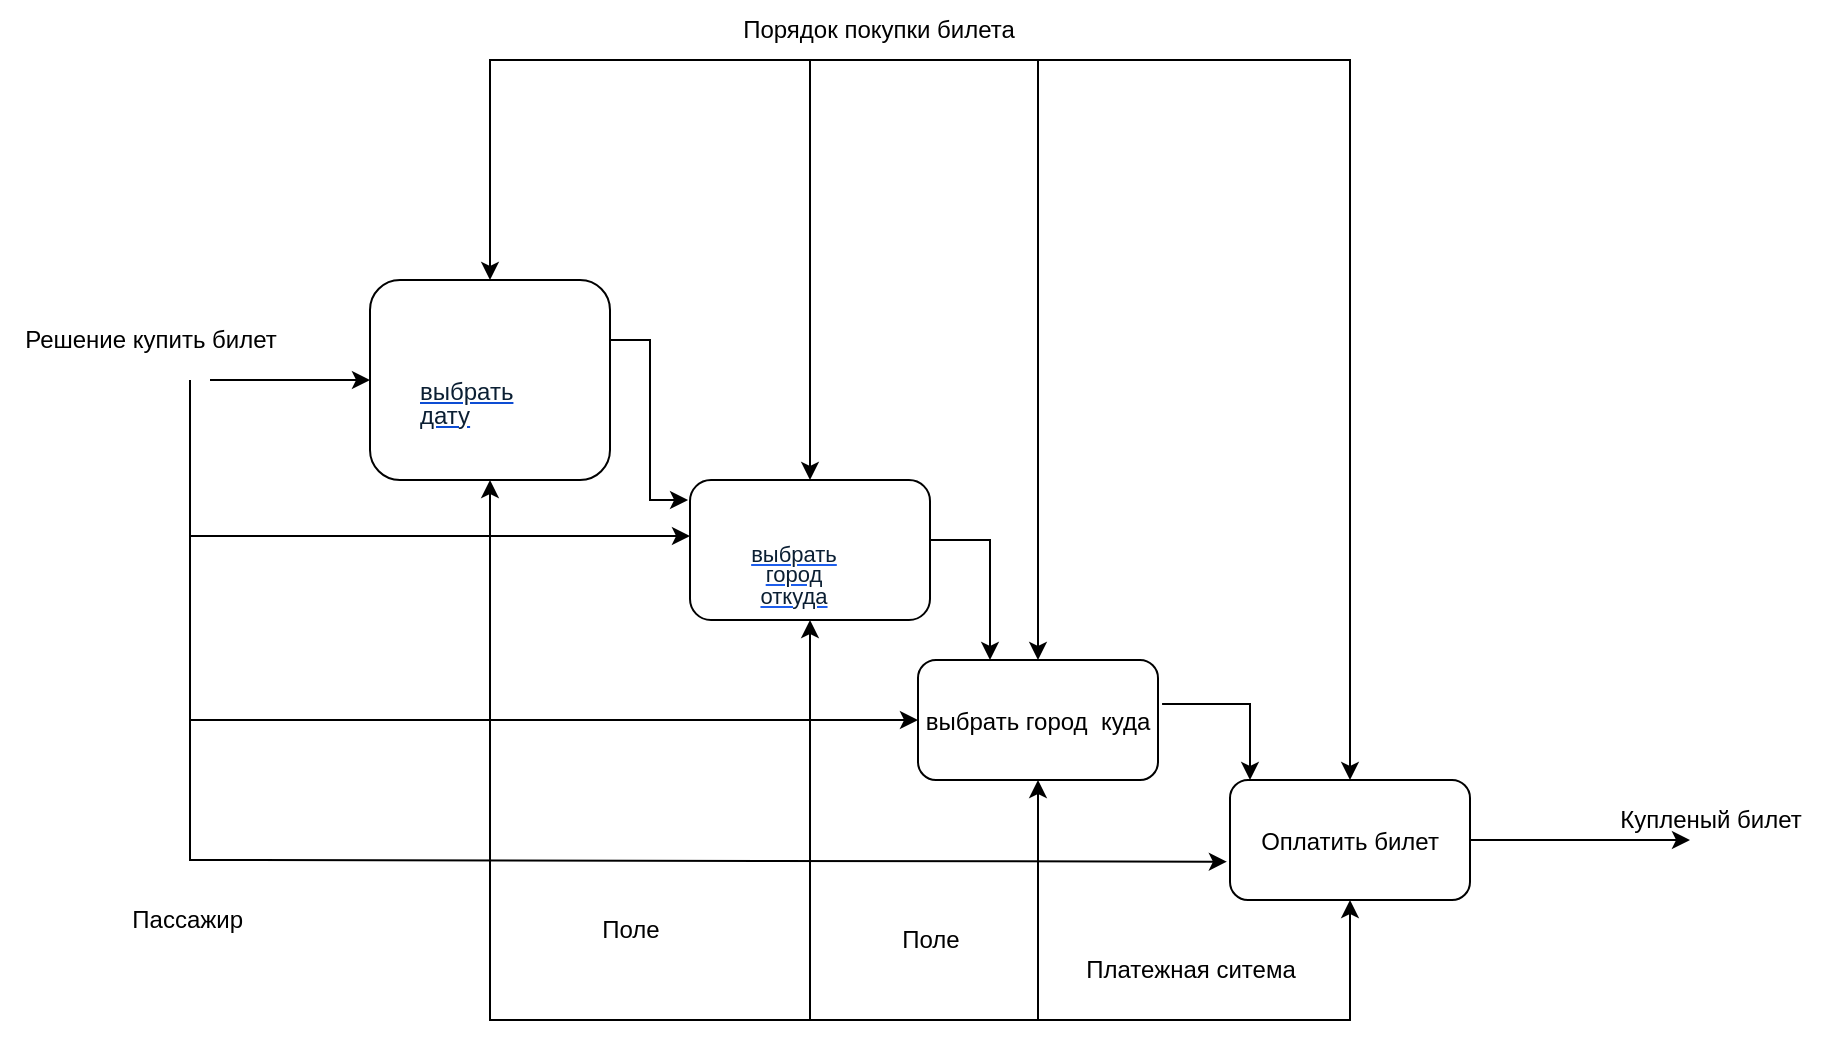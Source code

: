<mxfile version="20.3.0" type="device"><diagram id="zUeEm5qO0sCbZ9RLwqKa" name="Страница 1"><mxGraphModel dx="1694" dy="553" grid="1" gridSize="10" guides="1" tooltips="1" connect="1" arrows="1" fold="1" page="1" pageScale="1" pageWidth="827" pageHeight="1169" math="0" shadow="0"><root><mxCell id="0"/><mxCell id="1" parent="0"/><mxCell id="VR-JKG3XLdX1oeWfK9hd-1" value="&lt;a style=&quot;box-sizing: border-box; margin: 0px; padding: 24px 24px 0px; border: 0px; font-variant-numeric: inherit; font-variant-east-asian: inherit; font-stretch: inherit; line-height: inherit; font-family: Lato, Arial, sans-serif, -apple-system; vertical-align: baseline; color: rgb(13, 76, 211); cursor: pointer; display: flex; text-align: start;&quot; class=&quot;panel-header flex-container&quot;&gt;&lt;div style=&quot;font-style: inherit; font-variant: inherit; font-stretch: inherit; line-height: 93%; font-family: inherit; box-sizing: border-box; margin: 0px; padding: 0px 16px 0px 0px; border: 0px; vertical-align: baseline; flex: 1 1 0%;&quot; class=&quot;panel-title flex-1&quot;&gt;&lt;div style=&quot;box-sizing: border-box; margin: 0px; padding: 0px; border: 0px; font-variant: inherit; font-stretch: inherit; line-height: 93%; font-family: Lato-Bold, Arial, sans-serif; vertical-align: baseline; color: rgb(11, 31, 51);&quot; class=&quot;title-h4&quot;&gt;&lt;div style=&quot;font-style: inherit; font-variant: inherit; font-stretch: inherit; line-height: inherit; font-family: inherit; box-sizing: border-box; margin: 0px; padding: 0px; border: 0px; vertical-align: baseline; display: flex;&quot; class=&quot;flex-container&quot;&gt;&lt;div style=&quot;font-style: inherit; font-variant: inherit; font-stretch: inherit; line-height: 93%; font-family: inherit; box-sizing: border-box; margin: 0px; padding: 0px; border: 0px; vertical-align: baseline;&quot;&gt;выбрать дату&lt;/div&gt;&lt;/div&gt;&lt;/div&gt;&lt;/div&gt;&lt;/a&gt;" style="rounded=1;whiteSpace=wrap;html=1;" parent="1" vertex="1"><mxGeometry x="80" y="310" width="120" height="100" as="geometry"/></mxCell><mxCell id="VR-JKG3XLdX1oeWfK9hd-2" value="&lt;p style=&quot;line-height: 100%;&quot;&gt;Оплатить билет&lt;/p&gt;" style="rounded=1;whiteSpace=wrap;html=1;" parent="1" vertex="1"><mxGeometry x="510" y="560" width="120" height="60" as="geometry"/></mxCell><mxCell id="VR-JKG3XLdX1oeWfK9hd-3" value="&lt;p style=&quot;line-height: 100%;&quot;&gt;выбрать город&amp;nbsp; куда&lt;/p&gt;" style="rounded=1;whiteSpace=wrap;html=1;" parent="1" vertex="1"><mxGeometry x="354" y="500" width="120" height="60" as="geometry"/></mxCell><mxCell id="VR-JKG3XLdX1oeWfK9hd-4" value="&lt;a style=&quot;box-sizing: border-box; margin: 0px; padding: 24px 24px 0px; border: 0px; font-variant-numeric: inherit; font-variant-east-asian: inherit; font-stretch: inherit; font-size: medium; line-height: inherit; font-family: Lato, Arial, sans-serif, -apple-system; vertical-align: baseline; color: rgb(29, 93, 235); cursor: pointer; display: flex;&quot; class=&quot;panel-header flex-container&quot;&gt;&lt;div style=&quot;box-sizing: border-box; margin: 0px; padding: 0px 16px 0px 0px; border: 0px; font-style: inherit; font-variant: inherit; font-stretch: inherit; font-size: inherit; line-height: 95%; font-family: inherit; vertical-align: baseline; flex: 1 1 0%;&quot; class=&quot;panel-title flex-1&quot;&gt;&lt;div style=&quot;box-sizing: border-box; margin: 0px; padding: 0px; border: 0px; font-variant: inherit; font-stretch: inherit; font-size: 20px; line-height: 95%; font-family: Lato-Bold, Arial, sans-serif; vertical-align: baseline; color: rgb(11, 31, 51);&quot; class=&quot;title-h4&quot;&gt;&lt;div style=&quot;box-sizing: border-box; margin: 0px; padding: 0px; border: 0px; font-style: inherit; font-variant: inherit; font-stretch: inherit; font-size: 11px; line-height: inherit; font-family: inherit; vertical-align: baseline; display: flex;&quot; class=&quot;flex-container&quot;&gt;&lt;div style=&quot;font-style: inherit; font-variant: inherit; font-stretch: inherit; font-size: inherit; line-height: 95%; font-family: inherit; box-sizing: border-box; margin: 0px; padding: 0px; border: 0px; vertical-align: baseline;&quot;&gt;выбрать город откуда&lt;/div&gt;&lt;/div&gt;&lt;/div&gt;&lt;/div&gt;&lt;/a&gt;" style="rounded=1;whiteSpace=wrap;html=1;align=center;" parent="1" vertex="1"><mxGeometry x="240" y="410" width="120" height="70" as="geometry"/></mxCell><mxCell id="VR-JKG3XLdX1oeWfK9hd-6" value="" style="endArrow=classic;startArrow=classic;html=1;rounded=0;fontSize=11;fontColor=none;entryX=0.5;entryY=0;entryDx=0;entryDy=0;" parent="1" target="VR-JKG3XLdX1oeWfK9hd-1" edge="1"><mxGeometry width="50" height="50" relative="1" as="geometry"><mxPoint x="570" y="560" as="sourcePoint"/><mxPoint x="140" y="200" as="targetPoint"/><Array as="points"><mxPoint x="570" y="200"/><mxPoint x="140" y="200"/></Array></mxGeometry></mxCell><mxCell id="VR-JKG3XLdX1oeWfK9hd-7" value="" style="endArrow=classic;startArrow=classic;html=1;rounded=0;fontSize=11;fontColor=none;exitX=0.5;exitY=1;exitDx=0;exitDy=0;" parent="1" source="VR-JKG3XLdX1oeWfK9hd-1" edge="1"><mxGeometry width="50" height="50" relative="1" as="geometry"><mxPoint x="120" y="670" as="sourcePoint"/><mxPoint x="570" y="620" as="targetPoint"/><Array as="points"><mxPoint x="140" y="680"/><mxPoint x="570" y="680"/></Array></mxGeometry></mxCell><mxCell id="VR-JKG3XLdX1oeWfK9hd-9" value="" style="endArrow=classic;html=1;rounded=0;fontSize=11;fontColor=none;entryX=0.5;entryY=1;entryDx=0;entryDy=0;" parent="1" target="VR-JKG3XLdX1oeWfK9hd-3" edge="1"><mxGeometry width="50" height="50" relative="1" as="geometry"><mxPoint x="414" y="680" as="sourcePoint"/><mxPoint x="414" y="560" as="targetPoint"/></mxGeometry></mxCell><mxCell id="VR-JKG3XLdX1oeWfK9hd-10" value="" style="endArrow=classic;html=1;rounded=0;fontSize=11;fontColor=none;entryX=0.5;entryY=1;entryDx=0;entryDy=0;" parent="1" target="VR-JKG3XLdX1oeWfK9hd-4" edge="1"><mxGeometry width="50" height="50" relative="1" as="geometry"><mxPoint x="300" y="680" as="sourcePoint"/><mxPoint x="340" y="630" as="targetPoint"/></mxGeometry></mxCell><mxCell id="VR-JKG3XLdX1oeWfK9hd-11" value="" style="endArrow=classic;html=1;rounded=0;fontSize=11;fontColor=none;" parent="1" target="VR-JKG3XLdX1oeWfK9hd-3" edge="1"><mxGeometry width="50" height="50" relative="1" as="geometry"><mxPoint x="414" y="200" as="sourcePoint"/><mxPoint x="464" y="150" as="targetPoint"/></mxGeometry></mxCell><mxCell id="VR-JKG3XLdX1oeWfK9hd-12" value="" style="endArrow=classic;html=1;rounded=0;fontSize=11;fontColor=none;entryX=0.5;entryY=0;entryDx=0;entryDy=0;" parent="1" target="VR-JKG3XLdX1oeWfK9hd-4" edge="1"><mxGeometry width="50" height="50" relative="1" as="geometry"><mxPoint x="300" y="200" as="sourcePoint"/><mxPoint x="330" y="150" as="targetPoint"/></mxGeometry></mxCell><mxCell id="VR-JKG3XLdX1oeWfK9hd-13" value="" style="endArrow=classic;html=1;rounded=0;fontSize=11;fontColor=none;" parent="1" edge="1"><mxGeometry width="50" height="50" relative="1" as="geometry"><mxPoint y="360" as="sourcePoint"/><mxPoint x="80" y="360" as="targetPoint"/></mxGeometry></mxCell><mxCell id="VR-JKG3XLdX1oeWfK9hd-14" value="" style="endArrow=none;startArrow=classic;html=1;rounded=0;fontSize=11;fontColor=none;exitX=-0.013;exitY=0.681;exitDx=0;exitDy=0;exitPerimeter=0;startFill=1;endFill=0;" parent="1" source="VR-JKG3XLdX1oeWfK9hd-2" edge="1"><mxGeometry width="50" height="50" relative="1" as="geometry"><mxPoint x="-30" y="410" as="sourcePoint"/><mxPoint x="-10" y="360" as="targetPoint"/><Array as="points"><mxPoint x="-10" y="600"/></Array></mxGeometry></mxCell><mxCell id="3q-QO39wIZP0acEZV4P2-1" value="" style="endArrow=classic;html=1;rounded=0;entryX=0;entryY=0.4;entryDx=0;entryDy=0;entryPerimeter=0;" parent="1" target="VR-JKG3XLdX1oeWfK9hd-4" edge="1"><mxGeometry width="50" height="50" relative="1" as="geometry"><mxPoint x="-10" y="438" as="sourcePoint"/><mxPoint x="70" y="390" as="targetPoint"/></mxGeometry></mxCell><mxCell id="3q-QO39wIZP0acEZV4P2-2" value="" style="endArrow=classic;html=1;rounded=0;" parent="1" edge="1"><mxGeometry width="50" height="50" relative="1" as="geometry"><mxPoint x="-10" y="530" as="sourcePoint"/><mxPoint x="354" y="530" as="targetPoint"/></mxGeometry></mxCell><mxCell id="3q-QO39wIZP0acEZV4P2-3" value="Порядок покупки билета" style="text;html=1;align=center;verticalAlign=middle;resizable=0;points=[];autosize=1;strokeColor=none;fillColor=none;" parent="1" vertex="1"><mxGeometry x="254" y="170" width="160" height="30" as="geometry"/></mxCell><mxCell id="3q-QO39wIZP0acEZV4P2-4" value="" style="endArrow=classic;html=1;rounded=0;entryX=-0.008;entryY=0.143;entryDx=0;entryDy=0;entryPerimeter=0;" parent="1" target="VR-JKG3XLdX1oeWfK9hd-4" edge="1"><mxGeometry width="50" height="50" relative="1" as="geometry"><mxPoint x="200" y="340" as="sourcePoint"/><mxPoint x="210" y="420" as="targetPoint"/><Array as="points"><mxPoint x="220" y="340"/><mxPoint x="220" y="420"/></Array></mxGeometry></mxCell><mxCell id="3q-QO39wIZP0acEZV4P2-5" value="" style="endArrow=classic;html=1;rounded=0;entryX=0.3;entryY=0;entryDx=0;entryDy=0;entryPerimeter=0;" parent="1" target="VR-JKG3XLdX1oeWfK9hd-3" edge="1"><mxGeometry width="50" height="50" relative="1" as="geometry"><mxPoint x="360" y="440" as="sourcePoint"/><mxPoint x="410" y="390" as="targetPoint"/><Array as="points"><mxPoint x="390" y="440"/></Array></mxGeometry></mxCell><mxCell id="3q-QO39wIZP0acEZV4P2-6" value="" style="endArrow=classic;html=1;rounded=0;exitX=1.017;exitY=0.367;exitDx=0;exitDy=0;exitPerimeter=0;" parent="1" source="VR-JKG3XLdX1oeWfK9hd-3" edge="1"><mxGeometry width="50" height="50" relative="1" as="geometry"><mxPoint x="474" y="530" as="sourcePoint"/><mxPoint x="520" y="560" as="targetPoint"/><Array as="points"><mxPoint x="520" y="522"/></Array></mxGeometry></mxCell><mxCell id="3q-QO39wIZP0acEZV4P2-7" value="" style="endArrow=classic;html=1;rounded=0;exitX=1;exitY=0.5;exitDx=0;exitDy=0;" parent="1" source="VR-JKG3XLdX1oeWfK9hd-2" edge="1"><mxGeometry width="50" height="50" relative="1" as="geometry"><mxPoint x="630" y="600" as="sourcePoint"/><mxPoint x="740" y="590" as="targetPoint"/></mxGeometry></mxCell><mxCell id="3q-QO39wIZP0acEZV4P2-8" value="Купленый билет" style="text;html=1;align=center;verticalAlign=middle;resizable=0;points=[];autosize=1;strokeColor=none;fillColor=none;" parent="1" vertex="1"><mxGeometry x="695" y="565" width="110" height="30" as="geometry"/></mxCell><mxCell id="Jo6TPel7Pu2D7fmkc1c4-1" value="Решение купить билет" style="text;html=1;align=center;verticalAlign=middle;resizable=0;points=[];autosize=1;strokeColor=none;fillColor=none;" parent="1" vertex="1"><mxGeometry x="-105" y="325" width="150" height="30" as="geometry"/></mxCell><mxCell id="Jo6TPel7Pu2D7fmkc1c4-2" value="Пассажир&amp;nbsp;" style="text;html=1;align=center;verticalAlign=middle;resizable=0;points=[];autosize=1;strokeColor=none;fillColor=none;" parent="1" vertex="1"><mxGeometry x="-50" y="615" width="80" height="30" as="geometry"/></mxCell><mxCell id="Jo6TPel7Pu2D7fmkc1c4-3" value="Поле" style="text;html=1;align=center;verticalAlign=middle;resizable=0;points=[];autosize=1;strokeColor=none;fillColor=none;" parent="1" vertex="1"><mxGeometry x="185" y="620" width="50" height="30" as="geometry"/></mxCell><mxCell id="Jo6TPel7Pu2D7fmkc1c4-4" value="Поле" style="text;html=1;align=center;verticalAlign=middle;resizable=0;points=[];autosize=1;strokeColor=none;fillColor=none;" parent="1" vertex="1"><mxGeometry x="335" y="625" width="50" height="30" as="geometry"/></mxCell><mxCell id="Jo6TPel7Pu2D7fmkc1c4-5" value="Платежная ситема" style="text;html=1;align=center;verticalAlign=middle;resizable=0;points=[];autosize=1;strokeColor=none;fillColor=none;" parent="1" vertex="1"><mxGeometry x="425" y="640" width="130" height="30" as="geometry"/></mxCell></root></mxGraphModel></diagram></mxfile>